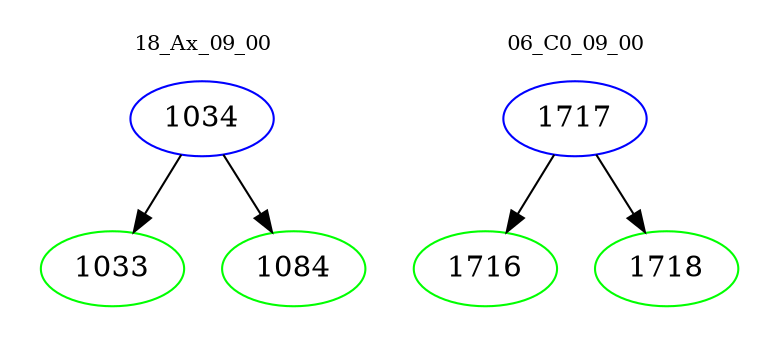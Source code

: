 digraph{
subgraph cluster_0 {
color = white
label = "18_Ax_09_00";
fontsize=10;
T0_1034 [label="1034", color="blue"]
T0_1034 -> T0_1033 [color="black"]
T0_1033 [label="1033", color="green"]
T0_1034 -> T0_1084 [color="black"]
T0_1084 [label="1084", color="green"]
}
subgraph cluster_1 {
color = white
label = "06_C0_09_00";
fontsize=10;
T1_1717 [label="1717", color="blue"]
T1_1717 -> T1_1716 [color="black"]
T1_1716 [label="1716", color="green"]
T1_1717 -> T1_1718 [color="black"]
T1_1718 [label="1718", color="green"]
}
}
